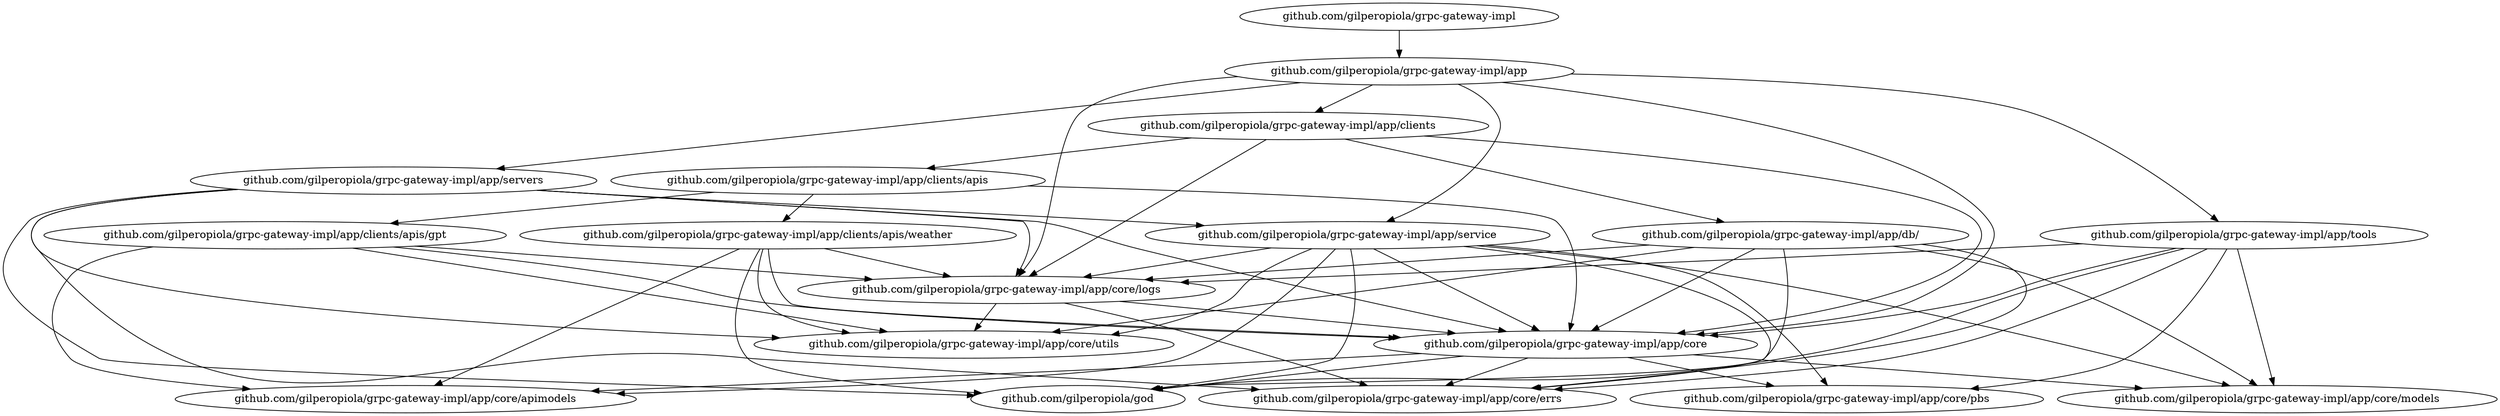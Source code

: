 digraph dependencies {
"github.com/gilperopiola/grpc-gateway-impl" -> "github.com/gilperopiola/grpc-gateway-impl/app"
"github.com/gilperopiola/grpc-gateway-impl/app" -> "github.com/gilperopiola/grpc-gateway-impl/app/clients"
"github.com/gilperopiola/grpc-gateway-impl/app" -> "github.com/gilperopiola/grpc-gateway-impl/app/core"
"github.com/gilperopiola/grpc-gateway-impl/app" -> "github.com/gilperopiola/grpc-gateway-impl/app/core/logs"
"github.com/gilperopiola/grpc-gateway-impl/app" -> "github.com/gilperopiola/grpc-gateway-impl/app/servers"
"github.com/gilperopiola/grpc-gateway-impl/app" -> "github.com/gilperopiola/grpc-gateway-impl/app/service"
"github.com/gilperopiola/grpc-gateway-impl/app" -> "github.com/gilperopiola/grpc-gateway-impl/app/tools"
"github.com/gilperopiola/grpc-gateway-impl/app/clients" -> "github.com/gilperopiola/grpc-gateway-impl/app/clients/apis"
"github.com/gilperopiola/grpc-gateway-impl/app/clients" -> "github.com/gilperopiola/grpc-gateway-impl/app/db/"
"github.com/gilperopiola/grpc-gateway-impl/app/clients" -> "github.com/gilperopiola/grpc-gateway-impl/app/core"
"github.com/gilperopiola/grpc-gateway-impl/app/clients" -> "github.com/gilperopiola/grpc-gateway-impl/app/core/logs"
"github.com/gilperopiola/grpc-gateway-impl/app/clients/apis" -> "github.com/gilperopiola/grpc-gateway-impl/app/clients/apis/gpt"
"github.com/gilperopiola/grpc-gateway-impl/app/clients/apis" -> "github.com/gilperopiola/grpc-gateway-impl/app/clients/apis/weather"
"github.com/gilperopiola/grpc-gateway-impl/app/clients/apis" -> "github.com/gilperopiola/grpc-gateway-impl/app/core"
"github.com/gilperopiola/grpc-gateway-impl/app/clients/apis/gpt" -> "github.com/gilperopiola/grpc-gateway-impl/app/core"
"github.com/gilperopiola/grpc-gateway-impl/app/clients/apis/gpt" -> "github.com/gilperopiola/grpc-gateway-impl/app/core/apimodels"
"github.com/gilperopiola/grpc-gateway-impl/app/clients/apis/gpt" -> "github.com/gilperopiola/grpc-gateway-impl/app/core/logs"
"github.com/gilperopiola/grpc-gateway-impl/app/clients/apis/gpt" -> "github.com/gilperopiola/grpc-gateway-impl/app/core/utils"
"github.com/gilperopiola/grpc-gateway-impl/app/clients/apis/weather" -> "github.com/gilperopiola/god"
"github.com/gilperopiola/grpc-gateway-impl/app/clients/apis/weather" -> "github.com/gilperopiola/grpc-gateway-impl/app/core"
"github.com/gilperopiola/grpc-gateway-impl/app/clients/apis/weather" -> "github.com/gilperopiola/grpc-gateway-impl/app/core/apimodels"
"github.com/gilperopiola/grpc-gateway-impl/app/clients/apis/weather" -> "github.com/gilperopiola/grpc-gateway-impl/app/core/logs"
"github.com/gilperopiola/grpc-gateway-impl/app/clients/apis/weather" -> "github.com/gilperopiola/grpc-gateway-impl/app/core/utils"
"github.com/gilperopiola/grpc-gateway-impl/app/db/" -> "github.com/gilperopiola/god"
"github.com/gilperopiola/grpc-gateway-impl/app/db/" -> "github.com/gilperopiola/grpc-gateway-impl/app/core"
"github.com/gilperopiola/grpc-gateway-impl/app/db/" -> "github.com/gilperopiola/grpc-gateway-impl/app/core/errs"
"github.com/gilperopiola/grpc-gateway-impl/app/db/" -> "github.com/gilperopiola/grpc-gateway-impl/app/core/logs"
"github.com/gilperopiola/grpc-gateway-impl/app/db/" -> "github.com/gilperopiola/grpc-gateway-impl/app/core/models"
"github.com/gilperopiola/grpc-gateway-impl/app/db/" -> "github.com/gilperopiola/grpc-gateway-impl/app/core/utils"
"github.com/gilperopiola/grpc-gateway-impl/app/core" -> "github.com/gilperopiola/god"
"github.com/gilperopiola/grpc-gateway-impl/app/core" -> "github.com/gilperopiola/grpc-gateway-impl/app/core/apimodels"
"github.com/gilperopiola/grpc-gateway-impl/app/core" -> "github.com/gilperopiola/grpc-gateway-impl/app/core/errs"
"github.com/gilperopiola/grpc-gateway-impl/app/core" -> "github.com/gilperopiola/grpc-gateway-impl/app/core/models"
"github.com/gilperopiola/grpc-gateway-impl/app/core" -> "github.com/gilperopiola/grpc-gateway-impl/app/core/pbs"
"github.com/gilperopiola/grpc-gateway-impl/app/core/logs" -> "github.com/gilperopiola/grpc-gateway-impl/app/core"
"github.com/gilperopiola/grpc-gateway-impl/app/core/logs" -> "github.com/gilperopiola/grpc-gateway-impl/app/core/errs"
"github.com/gilperopiola/grpc-gateway-impl/app/core/logs" -> "github.com/gilperopiola/grpc-gateway-impl/app/core/utils"
"github.com/gilperopiola/grpc-gateway-impl/app/servers" -> "github.com/gilperopiola/god"
"github.com/gilperopiola/grpc-gateway-impl/app/servers" -> "github.com/gilperopiola/grpc-gateway-impl/app/core"
"github.com/gilperopiola/grpc-gateway-impl/app/servers" -> "github.com/gilperopiola/grpc-gateway-impl/app/core/errs"
"github.com/gilperopiola/grpc-gateway-impl/app/servers" -> "github.com/gilperopiola/grpc-gateway-impl/app/core/logs"
"github.com/gilperopiola/grpc-gateway-impl/app/servers" -> "github.com/gilperopiola/grpc-gateway-impl/app/core/utils"
"github.com/gilperopiola/grpc-gateway-impl/app/servers" -> "github.com/gilperopiola/grpc-gateway-impl/app/service"
"github.com/gilperopiola/grpc-gateway-impl/app/service" -> "github.com/gilperopiola/god"
"github.com/gilperopiola/grpc-gateway-impl/app/service" -> "github.com/gilperopiola/grpc-gateway-impl/app/core"
"github.com/gilperopiola/grpc-gateway-impl/app/service" -> "github.com/gilperopiola/grpc-gateway-impl/app/core/apimodels"
"github.com/gilperopiola/grpc-gateway-impl/app/service" -> "github.com/gilperopiola/grpc-gateway-impl/app/core/errs"
"github.com/gilperopiola/grpc-gateway-impl/app/service" -> "github.com/gilperopiola/grpc-gateway-impl/app/core/logs"
"github.com/gilperopiola/grpc-gateway-impl/app/service" -> "github.com/gilperopiola/grpc-gateway-impl/app/core/models"
"github.com/gilperopiola/grpc-gateway-impl/app/service" -> "github.com/gilperopiola/grpc-gateway-impl/app/core/pbs"
"github.com/gilperopiola/grpc-gateway-impl/app/service" -> "github.com/gilperopiola/grpc-gateway-impl/app/core/utils"
"github.com/gilperopiola/grpc-gateway-impl/app/tools" -> "github.com/gilperopiola/god"
"github.com/gilperopiola/grpc-gateway-impl/app/tools" -> "github.com/gilperopiola/grpc-gateway-impl/app/core"
"github.com/gilperopiola/grpc-gateway-impl/app/tools" -> "github.com/gilperopiola/grpc-gateway-impl/app/core/errs"
"github.com/gilperopiola/grpc-gateway-impl/app/tools" -> "github.com/gilperopiola/grpc-gateway-impl/app/core/logs"
"github.com/gilperopiola/grpc-gateway-impl/app/tools" -> "github.com/gilperopiola/grpc-gateway-impl/app/core/models"
"github.com/gilperopiola/grpc-gateway-impl/app/tools" -> "github.com/gilperopiola/grpc-gateway-impl/app/core/pbs"
}

